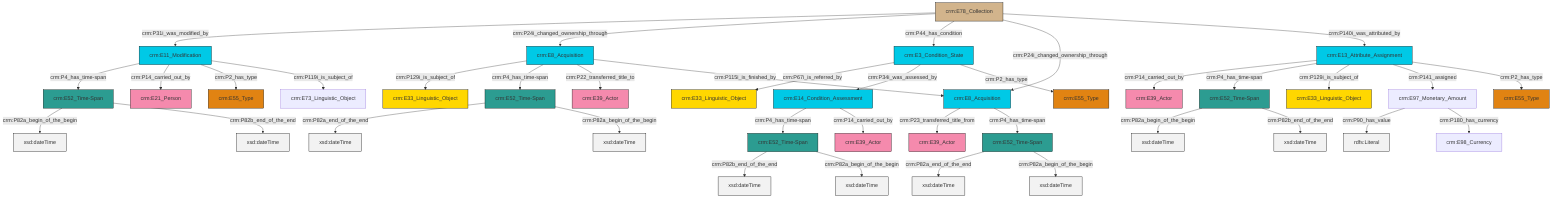 graph TD
classDef Literal fill:#f2f2f2,stroke:#000000;
classDef CRM_Entity fill:#FFFFFF,stroke:#000000;
classDef Temporal_Entity fill:#00C9E6, stroke:#000000;
classDef Type fill:#E18312, stroke:#000000;
classDef Time-Span fill:#2C9C91, stroke:#000000;
classDef Appellation fill:#FFEB7F, stroke:#000000;
classDef Place fill:#008836, stroke:#000000;
classDef Persistent_Item fill:#B266B2, stroke:#000000;
classDef Conceptual_Object fill:#FFD700, stroke:#000000;
classDef Physical_Thing fill:#D2B48C, stroke:#000000;
classDef Actor fill:#f58aad, stroke:#000000;
classDef PC_Classes fill:#4ce600, stroke:#000000;
classDef Multi fill:#cccccc,stroke:#000000;

0["crm:E52_Time-Span"]:::Time-Span -->|crm:P82a_begin_of_the_begin| 1[xsd:dateTime]:::Literal
8["crm:E97_Monetary_Amount"]:::Default -->|crm:P90_has_value| 9[rdfs:Literal]:::Literal
4["crm:E13_Attribute_Assignment"]:::Temporal_Entity -->|crm:P14_carried_out_by| 12["crm:E39_Actor"]:::Actor
4["crm:E13_Attribute_Assignment"]:::Temporal_Entity -->|crm:P4_has_time-span| 13["crm:E52_Time-Span"]:::Time-Span
14["crm:E78_Collection"]:::Physical_Thing -->|crm:P31i_was_modified_by| 15["crm:E11_Modification"]:::Temporal_Entity
17["crm:E52_Time-Span"]:::Time-Span -->|crm:P82b_end_of_the_end| 18[xsd:dateTime]:::Literal
2["crm:E8_Acquisition"]:::Temporal_Entity -->|crm:P129i_is_subject_of| 21["crm:E33_Linguistic_Object"]:::Conceptual_Object
14["crm:E78_Collection"]:::Physical_Thing -->|crm:P24i_changed_ownership_through| 2["crm:E8_Acquisition"]:::Temporal_Entity
22["crm:E52_Time-Span"]:::Time-Span -->|crm:P82a_end_of_the_end| 23[xsd:dateTime]:::Literal
10["crm:E3_Condition_State"]:::Temporal_Entity -->|crm:P67i_is_referred_by| 19["crm:E33_Linguistic_Object"]:::Conceptual_Object
8["crm:E97_Monetary_Amount"]:::Default -->|crm:P180_has_currency| 24["crm:E98_Currency"]:::Default
14["crm:E78_Collection"]:::Physical_Thing -->|crm:P44_has_condition| 10["crm:E3_Condition_State"]:::Temporal_Entity
25["crm:E14_Condition_Assessment"]:::Temporal_Entity -->|crm:P4_has_time-span| 17["crm:E52_Time-Span"]:::Time-Span
22["crm:E52_Time-Span"]:::Time-Span -->|crm:P82a_begin_of_the_begin| 29[xsd:dateTime]:::Literal
31["crm:E52_Time-Span"]:::Time-Span -->|crm:P82a_end_of_the_end| 32[xsd:dateTime]:::Literal
15["crm:E11_Modification"]:::Temporal_Entity -->|crm:P4_has_time-span| 0["crm:E52_Time-Span"]:::Time-Span
15["crm:E11_Modification"]:::Temporal_Entity -->|crm:P14_carried_out_by| 39["crm:E21_Person"]:::Actor
2["crm:E8_Acquisition"]:::Temporal_Entity -->|crm:P4_has_time-span| 31["crm:E52_Time-Span"]:::Time-Span
33["crm:E8_Acquisition"]:::Temporal_Entity -->|crm:P23_transferred_title_from| 6["crm:E39_Actor"]:::Actor
25["crm:E14_Condition_Assessment"]:::Temporal_Entity -->|crm:P14_carried_out_by| 42["crm:E39_Actor"]:::Actor
2["crm:E8_Acquisition"]:::Temporal_Entity -->|crm:P22_transferred_title_to| 35["crm:E39_Actor"]:::Actor
10["crm:E3_Condition_State"]:::Temporal_Entity -->|crm:P34i_was_assessed_by| 25["crm:E14_Condition_Assessment"]:::Temporal_Entity
0["crm:E52_Time-Span"]:::Time-Span -->|crm:P82b_end_of_the_end| 45[xsd:dateTime]:::Literal
13["crm:E52_Time-Span"]:::Time-Span -->|crm:P82a_begin_of_the_begin| 47[xsd:dateTime]:::Literal
33["crm:E8_Acquisition"]:::Temporal_Entity -->|crm:P4_has_time-span| 22["crm:E52_Time-Span"]:::Time-Span
4["crm:E13_Attribute_Assignment"]:::Temporal_Entity -->|crm:P129i_is_subject_of| 48["crm:E33_Linguistic_Object"]:::Conceptual_Object
10["crm:E3_Condition_State"]:::Temporal_Entity -->|crm:P2_has_type| 37["crm:E55_Type"]:::Type
31["crm:E52_Time-Span"]:::Time-Span -->|crm:P82a_begin_of_the_begin| 49[xsd:dateTime]:::Literal
15["crm:E11_Modification"]:::Temporal_Entity -->|crm:P2_has_type| 43["crm:E55_Type"]:::Type
14["crm:E78_Collection"]:::Physical_Thing -->|crm:P24i_changed_ownership_through| 33["crm:E8_Acquisition"]:::Temporal_Entity
13["crm:E52_Time-Span"]:::Time-Span -->|crm:P82b_end_of_the_end| 52[xsd:dateTime]:::Literal
2["crm:E8_Acquisition"]:::Temporal_Entity -->|crm:P115i_is_finished_by| 33["crm:E8_Acquisition"]:::Temporal_Entity
4["crm:E13_Attribute_Assignment"]:::Temporal_Entity -->|crm:P141_assigned| 8["crm:E97_Monetary_Amount"]:::Default
14["crm:E78_Collection"]:::Physical_Thing -->|crm:P140i_was_attributed_by| 4["crm:E13_Attribute_Assignment"]:::Temporal_Entity
4["crm:E13_Attribute_Assignment"]:::Temporal_Entity -->|crm:P2_has_type| 56["crm:E55_Type"]:::Type
17["crm:E52_Time-Span"]:::Time-Span -->|crm:P82a_begin_of_the_begin| 60[xsd:dateTime]:::Literal
15["crm:E11_Modification"]:::Temporal_Entity -->|crm:P119i_is_subject_of| 58["crm:E73_Linguistic_Object"]:::Default